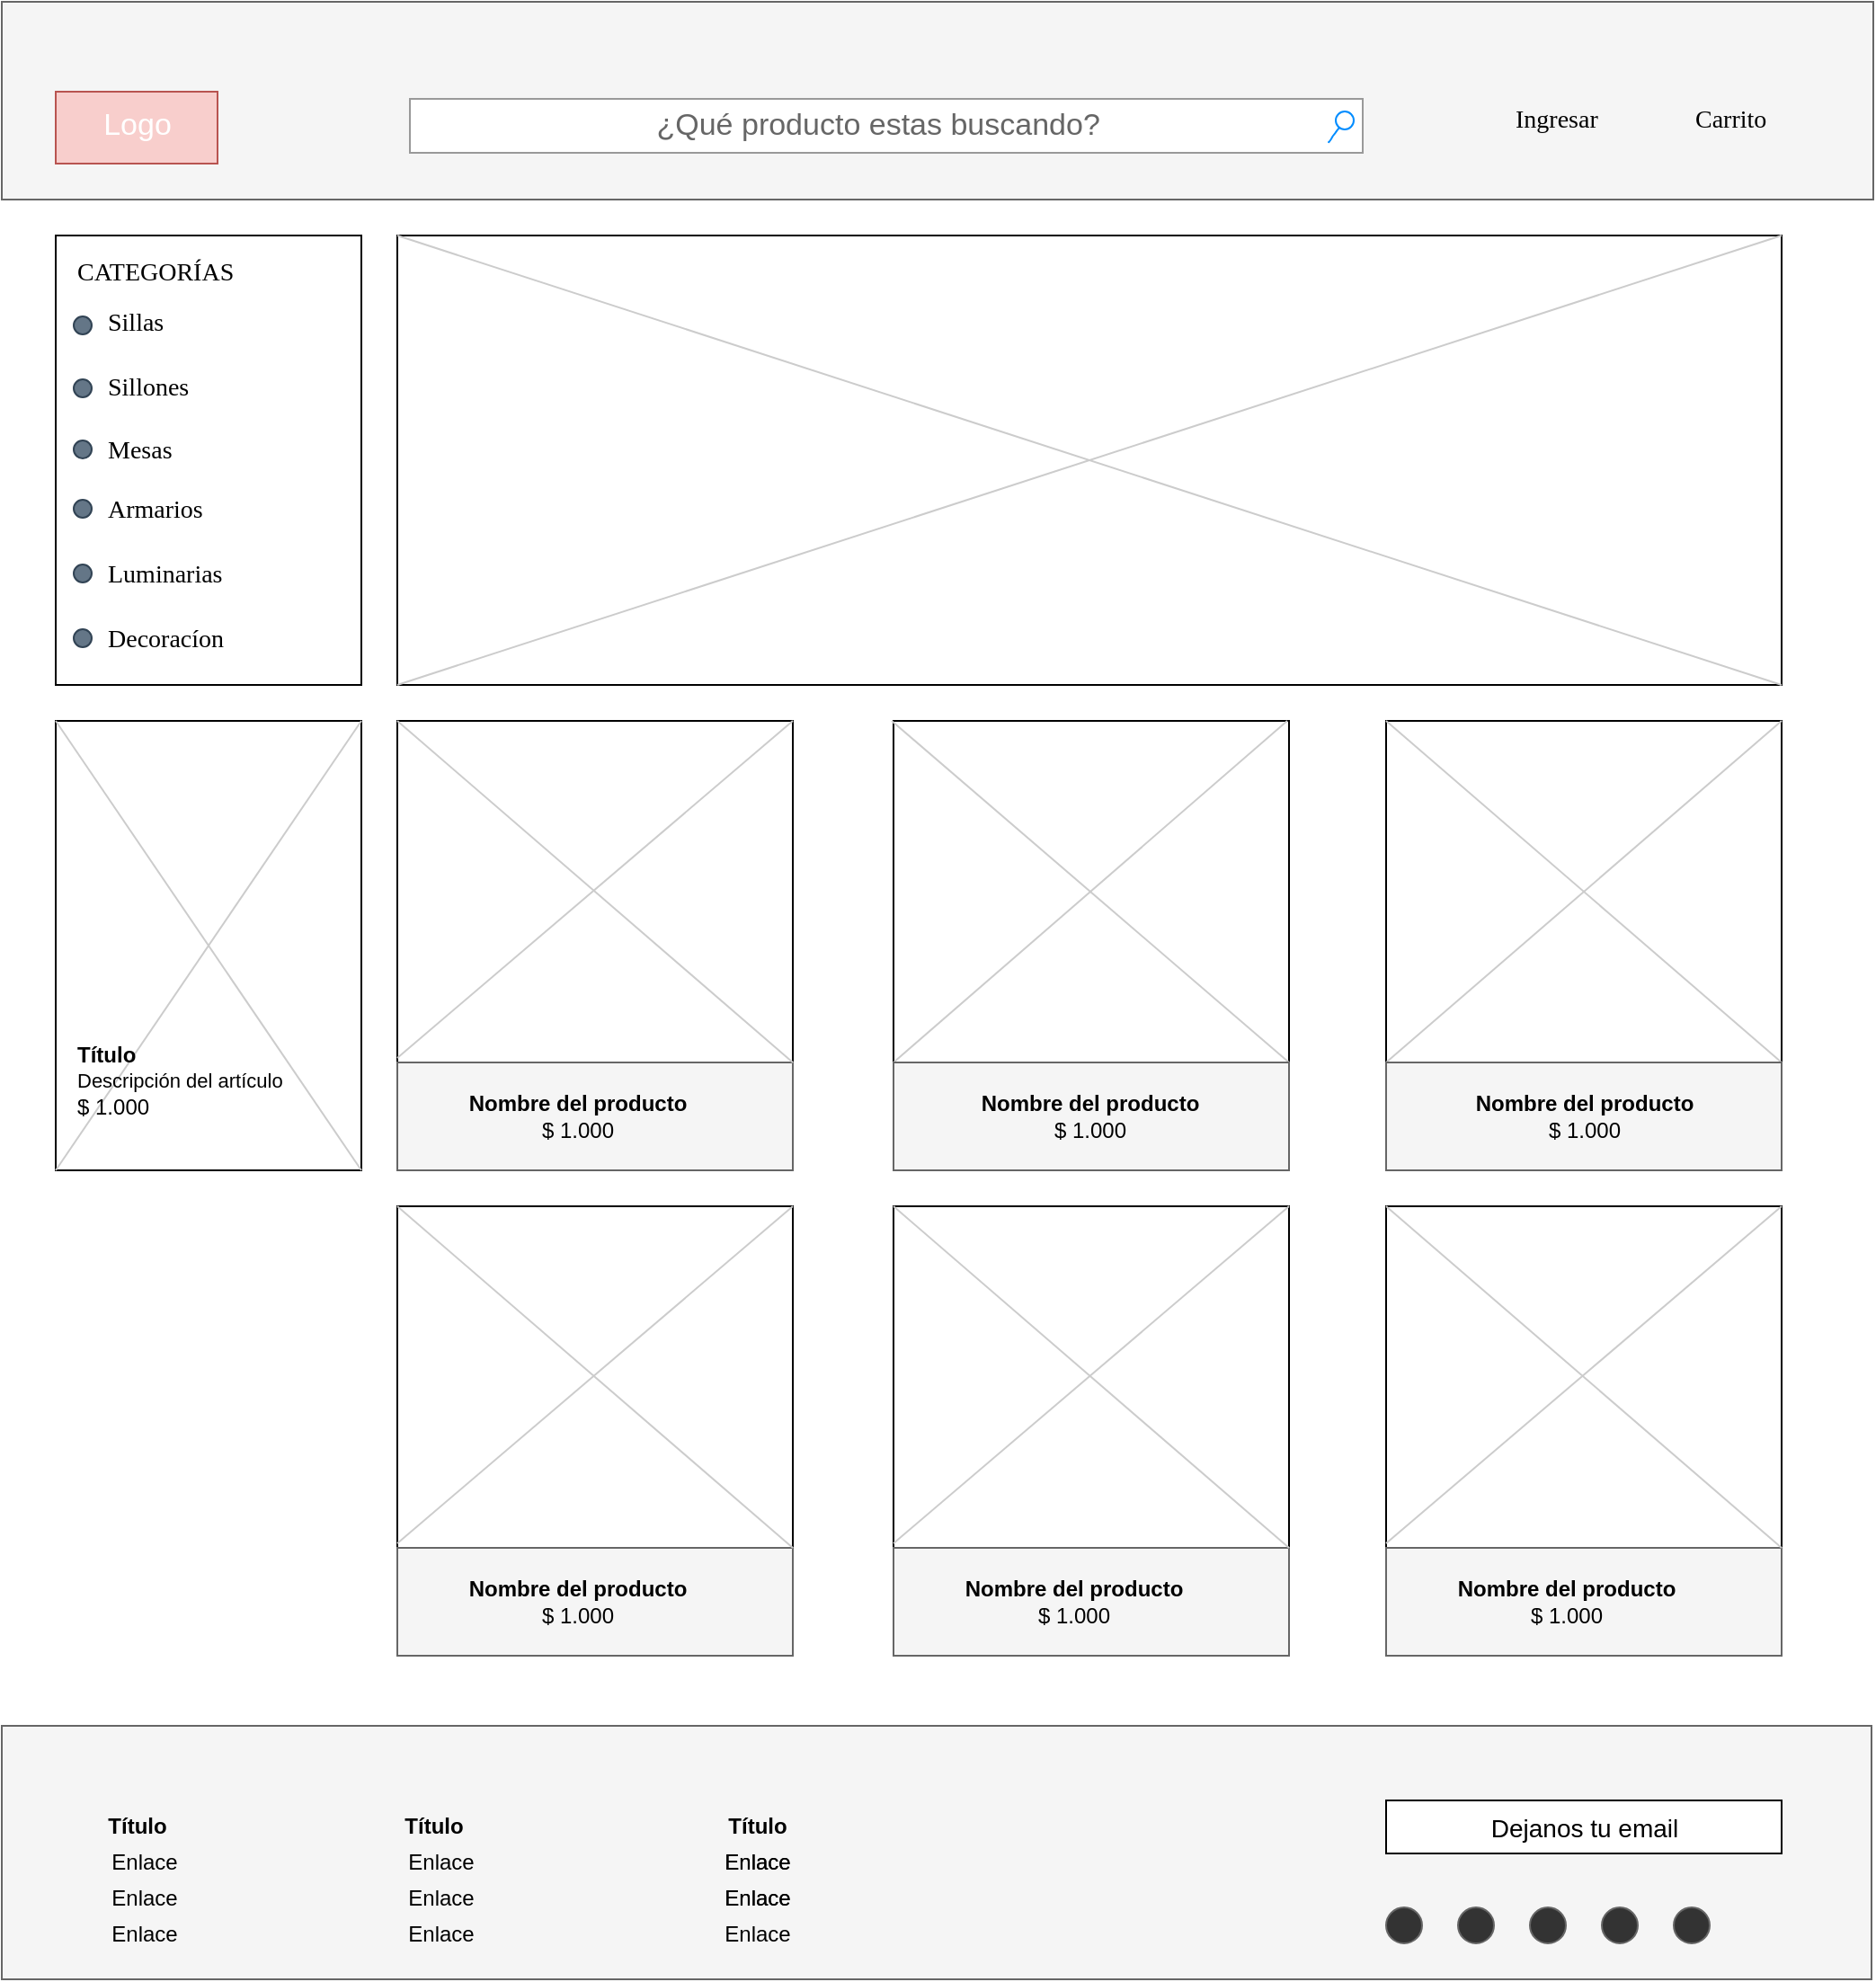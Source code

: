 <mxfile version="20.2.8" type="device"><diagram name="Page-1" id="03018318-947c-dd8e-b7a3-06fadd420f32"><mxGraphModel dx="1812" dy="868" grid="1" gridSize="10" guides="1" tooltips="1" connect="1" arrows="1" fold="1" page="1" pageScale="1" pageWidth="1100" pageHeight="850" background="none" math="0" shadow="0"><root><mxCell id="0"/><mxCell id="1" parent="0"/><mxCell id="677b7b8949515195-47" value="Feature 4" style="text;html=1;points=[];align=left;verticalAlign=top;spacingTop=-4;fontSize=14;fontFamily=Verdana" parent="1" vertex="1"><mxGeometry x="860" y="355" width="170" height="20" as="geometry"/></mxCell><mxCell id="l85HdfBtAwjqiyyk0Pi0-14" value="" style="rounded=0;whiteSpace=wrap;html=1;fillColor=#f5f5f5;fontColor=#333333;strokeColor=#666666;" vertex="1" parent="1"><mxGeometry x="40" y="20" width="1041" height="110" as="geometry"/></mxCell><mxCell id="l85HdfBtAwjqiyyk0Pi0-18" value="Ingresar" style="text;html=1;points=[];align=left;verticalAlign=top;spacingTop=-4;fontSize=14;fontFamily=Verdana" vertex="1" parent="1"><mxGeometry x="880" y="75" width="60" height="20" as="geometry"/></mxCell><mxCell id="l85HdfBtAwjqiyyk0Pi0-19" value="Carrito" style="text;html=1;points=[];align=left;verticalAlign=top;spacingTop=-4;fontSize=14;fontFamily=Verdana" vertex="1" parent="1"><mxGeometry x="980" y="75" width="60" height="20" as="geometry"/></mxCell><mxCell id="l85HdfBtAwjqiyyk0Pi0-23" value="" style="rounded=0;whiteSpace=wrap;html=1;" vertex="1" parent="1"><mxGeometry x="70" y="150" width="170" height="250" as="geometry"/></mxCell><mxCell id="l85HdfBtAwjqiyyk0Pi0-24" value="Decoracíon" style="text;html=1;points=[];align=left;verticalAlign=top;spacingTop=-4;fontSize=14;fontFamily=Verdana" vertex="1" parent="1"><mxGeometry x="97" y="364" width="170" height="20" as="geometry"/></mxCell><mxCell id="l85HdfBtAwjqiyyk0Pi0-25" value="Luminarias" style="text;html=1;points=[];align=left;verticalAlign=top;spacingTop=-4;fontSize=14;fontFamily=Verdana" vertex="1" parent="1"><mxGeometry x="97" y="328" width="170" height="20" as="geometry"/></mxCell><mxCell id="l85HdfBtAwjqiyyk0Pi0-26" value="Armarios" style="text;html=1;points=[];align=left;verticalAlign=top;spacingTop=-4;fontSize=14;fontFamily=Verdana" vertex="1" parent="1"><mxGeometry x="97" y="292" width="170" height="20" as="geometry"/></mxCell><mxCell id="l85HdfBtAwjqiyyk0Pi0-27" value="Sillones" style="text;html=1;points=[];align=left;verticalAlign=top;spacingTop=-4;fontSize=14;fontFamily=Verdana" vertex="1" parent="1"><mxGeometry x="97" y="224" width="170" height="20" as="geometry"/></mxCell><mxCell id="l85HdfBtAwjqiyyk0Pi0-28" value="Mesas" style="text;html=1;points=[];align=left;verticalAlign=top;spacingTop=-4;fontSize=14;fontFamily=Verdana" vertex="1" parent="1"><mxGeometry x="97" y="259" width="170" height="20" as="geometry"/></mxCell><mxCell id="l85HdfBtAwjqiyyk0Pi0-29" value="CATEGORÍAS" style="text;html=1;points=[];align=left;verticalAlign=top;spacingTop=-4;fontSize=14;fontFamily=Verdana" vertex="1" parent="1"><mxGeometry x="80" y="160" width="170" height="20" as="geometry"/></mxCell><mxCell id="l85HdfBtAwjqiyyk0Pi0-30" value="Sillas" style="text;html=1;points=[];align=left;verticalAlign=top;spacingTop=-4;fontSize=14;fontFamily=Verdana" vertex="1" parent="1"><mxGeometry x="97" y="188" width="170" height="20" as="geometry"/></mxCell><mxCell id="l85HdfBtAwjqiyyk0Pi0-38" value="" style="ellipse;whiteSpace=wrap;html=1;labelBackgroundColor=none;fontSize=17;fillColor=#647687;strokeColor=#314354;fontColor=#ffffff;" vertex="1" parent="1"><mxGeometry x="80" y="195" width="10" height="10" as="geometry"/></mxCell><mxCell id="l85HdfBtAwjqiyyk0Pi0-39" value="" style="ellipse;whiteSpace=wrap;html=1;labelBackgroundColor=none;fontSize=17;fillColor=#647687;strokeColor=#314354;fontColor=#ffffff;" vertex="1" parent="1"><mxGeometry x="80" y="230" width="10" height="10" as="geometry"/></mxCell><mxCell id="l85HdfBtAwjqiyyk0Pi0-40" value="" style="ellipse;whiteSpace=wrap;html=1;labelBackgroundColor=none;fontSize=17;fillColor=#647687;strokeColor=#314354;fontColor=#ffffff;" vertex="1" parent="1"><mxGeometry x="80" y="264" width="10" height="10" as="geometry"/></mxCell><mxCell id="l85HdfBtAwjqiyyk0Pi0-41" value="" style="ellipse;whiteSpace=wrap;html=1;labelBackgroundColor=none;fontSize=17;fillColor=#647687;strokeColor=#314354;fontColor=#ffffff;" vertex="1" parent="1"><mxGeometry x="80" y="297" width="10" height="10" as="geometry"/></mxCell><mxCell id="l85HdfBtAwjqiyyk0Pi0-42" value="" style="ellipse;whiteSpace=wrap;html=1;labelBackgroundColor=none;fontSize=17;fillColor=#647687;strokeColor=#314354;fontColor=#ffffff;" vertex="1" parent="1"><mxGeometry x="80" y="333" width="10" height="10" as="geometry"/></mxCell><mxCell id="l85HdfBtAwjqiyyk0Pi0-43" value="" style="ellipse;whiteSpace=wrap;html=1;labelBackgroundColor=none;fontSize=17;fillColor=#647687;strokeColor=#314354;fontColor=#ffffff;" vertex="1" parent="1"><mxGeometry x="80" y="369" width="10" height="10" as="geometry"/></mxCell><mxCell id="l85HdfBtAwjqiyyk0Pi0-45" value="" style="rounded=0;whiteSpace=wrap;html=1;fillColor=#f8cecc;strokeColor=#b85450;" vertex="1" parent="1"><mxGeometry x="70" y="70" width="90" height="40" as="geometry"/></mxCell><mxCell id="l85HdfBtAwjqiyyk0Pi0-46" value="&lt;font color=&quot;#ffffff&quot;&gt;Logo&lt;/font&gt;" style="text;html=1;resizable=0;autosize=1;align=center;verticalAlign=middle;points=[];rounded=0;fontSize=17;" vertex="1" parent="1"><mxGeometry x="85" y="74" width="60" height="30" as="geometry"/></mxCell><mxCell id="l85HdfBtAwjqiyyk0Pi0-47" value="&amp;nbsp; &amp;nbsp; &amp;nbsp; &amp;nbsp; &amp;nbsp; &amp;nbsp; &amp;nbsp; &amp;nbsp; &amp;nbsp; &amp;nbsp; &amp;nbsp; &amp;nbsp; &amp;nbsp; &amp;nbsp; ¿Qué producto estas buscando?" style="strokeWidth=1;shadow=0;dashed=0;align=center;html=1;shape=mxgraph.mockup.forms.searchBox;strokeColor=#999999;mainText=;strokeColor2=#008cff;fontColor=#666666;fontSize=17;align=left;spacingLeft=3;rounded=0;labelBackgroundColor=none;comic=1;" vertex="1" parent="1"><mxGeometry x="267" y="74" width="530" height="30" as="geometry"/></mxCell><mxCell id="l85HdfBtAwjqiyyk0Pi0-48" value="" style="rounded=0;whiteSpace=wrap;html=1;" vertex="1" parent="1"><mxGeometry x="260" y="150" width="770" height="250" as="geometry"/></mxCell><mxCell id="l85HdfBtAwjqiyyk0Pi0-49" value="" style="endArrow=none;html=1;rounded=0;entryX=0;entryY=0;entryDx=0;entryDy=0;exitX=1;exitY=1;exitDx=0;exitDy=0;strokeColor=#CCCCCC;" edge="1" parent="1" source="l85HdfBtAwjqiyyk0Pi0-48" target="l85HdfBtAwjqiyyk0Pi0-48"><mxGeometry width="50" height="50" relative="1" as="geometry"><mxPoint x="560" y="330" as="sourcePoint"/><mxPoint x="610" y="280" as="targetPoint"/></mxGeometry></mxCell><mxCell id="l85HdfBtAwjqiyyk0Pi0-51" value="" style="endArrow=none;html=1;rounded=0;entryX=1;entryY=0;entryDx=0;entryDy=0;exitX=0;exitY=1;exitDx=0;exitDy=0;strokeColor=#CCCCCC;" edge="1" parent="1" source="l85HdfBtAwjqiyyk0Pi0-48" target="l85HdfBtAwjqiyyk0Pi0-48"><mxGeometry width="50" height="50" relative="1" as="geometry"><mxPoint x="1040.0" y="410" as="sourcePoint"/><mxPoint x="270.0" y="160" as="targetPoint"/></mxGeometry></mxCell><mxCell id="l85HdfBtAwjqiyyk0Pi0-52" value="" style="rounded=0;whiteSpace=wrap;html=1;" vertex="1" parent="1"><mxGeometry x="70" y="420" width="170" height="250" as="geometry"/></mxCell><mxCell id="l85HdfBtAwjqiyyk0Pi0-53" value="" style="rounded=0;whiteSpace=wrap;html=1;" vertex="1" parent="1"><mxGeometry x="260" y="420" width="220" height="250" as="geometry"/></mxCell><mxCell id="l85HdfBtAwjqiyyk0Pi0-55" value="" style="rounded=0;whiteSpace=wrap;html=1;" vertex="1" parent="1"><mxGeometry x="536" y="420" width="220" height="250" as="geometry"/></mxCell><mxCell id="l85HdfBtAwjqiyyk0Pi0-56" value="" style="rounded=0;whiteSpace=wrap;html=1;" vertex="1" parent="1"><mxGeometry x="810" y="420" width="220" height="250" as="geometry"/></mxCell><mxCell id="l85HdfBtAwjqiyyk0Pi0-57" value="" style="endArrow=none;html=1;rounded=0;entryX=1;entryY=0;entryDx=0;entryDy=0;strokeColor=#CCCCCC;exitX=0;exitY=0.75;exitDx=0;exitDy=0;" edge="1" parent="1" source="l85HdfBtAwjqiyyk0Pi0-53" target="l85HdfBtAwjqiyyk0Pi0-53"><mxGeometry width="50" height="50" relative="1" as="geometry"><mxPoint x="320" y="600" as="sourcePoint"/><mxPoint x="980" y="348" as="targetPoint"/></mxGeometry></mxCell><mxCell id="l85HdfBtAwjqiyyk0Pi0-58" value="" style="endArrow=none;html=1;rounded=0;entryX=1;entryY=0;entryDx=0;entryDy=0;exitX=0;exitY=0;exitDx=0;exitDy=0;strokeColor=#CCCCCC;" edge="1" parent="1" source="l85HdfBtAwjqiyyk0Pi0-66"><mxGeometry width="50" height="50" relative="1" as="geometry"><mxPoint x="535" y="670" as="sourcePoint"/><mxPoint x="755" y="420" as="targetPoint"/></mxGeometry></mxCell><mxCell id="l85HdfBtAwjqiyyk0Pi0-59" value="" style="endArrow=none;html=1;rounded=0;entryX=1;entryY=0;entryDx=0;entryDy=0;exitX=0;exitY=0;exitDx=0;exitDy=0;strokeColor=#CCCCCC;" edge="1" parent="1" source="l85HdfBtAwjqiyyk0Pi0-68"><mxGeometry width="50" height="50" relative="1" as="geometry"><mxPoint x="810" y="670" as="sourcePoint"/><mxPoint x="1030" y="420" as="targetPoint"/></mxGeometry></mxCell><mxCell id="l85HdfBtAwjqiyyk0Pi0-60" value="" style="endArrow=none;html=1;rounded=0;entryX=1;entryY=0;entryDx=0;entryDy=0;exitX=0;exitY=1;exitDx=0;exitDy=0;strokeColor=#CCCCCC;" edge="1" parent="1" target="l85HdfBtAwjqiyyk0Pi0-52"><mxGeometry width="50" height="50" relative="1" as="geometry"><mxPoint x="70" y="670" as="sourcePoint"/><mxPoint x="290" y="420" as="targetPoint"/></mxGeometry></mxCell><mxCell id="l85HdfBtAwjqiyyk0Pi0-61" value="" style="endArrow=none;html=1;rounded=0;entryX=0;entryY=0;entryDx=0;entryDy=0;exitX=1;exitY=1;exitDx=0;exitDy=0;strokeColor=#CCCCCC;" edge="1" parent="1" source="l85HdfBtAwjqiyyk0Pi0-52" target="l85HdfBtAwjqiyyk0Pi0-52"><mxGeometry width="50" height="50" relative="1" as="geometry"><mxPoint x="80" y="680" as="sourcePoint"/><mxPoint x="250" y="430" as="targetPoint"/></mxGeometry></mxCell><mxCell id="l85HdfBtAwjqiyyk0Pi0-62" value="" style="endArrow=none;html=1;rounded=0;entryX=0;entryY=0;entryDx=0;entryDy=0;strokeColor=#CCCCCC;" edge="1" parent="1" source="l85HdfBtAwjqiyyk0Pi0-53"><mxGeometry width="50" height="50" relative="1" as="geometry"><mxPoint x="430" y="670" as="sourcePoint"/><mxPoint x="260" y="420" as="targetPoint"/></mxGeometry></mxCell><mxCell id="l85HdfBtAwjqiyyk0Pi0-63" value="" style="endArrow=none;html=1;rounded=0;entryX=0;entryY=0;entryDx=0;entryDy=0;exitX=1;exitY=0;exitDx=0;exitDy=0;strokeColor=#CCCCCC;startArrow=none;" edge="1" parent="1" source="l85HdfBtAwjqiyyk0Pi0-66"><mxGeometry width="50" height="50" relative="1" as="geometry"><mxPoint x="755" y="670" as="sourcePoint"/><mxPoint x="535" y="420" as="targetPoint"/></mxGeometry></mxCell><mxCell id="l85HdfBtAwjqiyyk0Pi0-64" value="" style="endArrow=none;html=1;rounded=0;entryX=0;entryY=0;entryDx=0;entryDy=0;exitX=1;exitY=0;exitDx=0;exitDy=0;strokeColor=#CCCCCC;" edge="1" parent="1" source="l85HdfBtAwjqiyyk0Pi0-68"><mxGeometry width="50" height="50" relative="1" as="geometry"><mxPoint x="1030" y="670" as="sourcePoint"/><mxPoint x="810" y="420" as="targetPoint"/></mxGeometry></mxCell><mxCell id="l85HdfBtAwjqiyyk0Pi0-65" value="" style="rounded=0;whiteSpace=wrap;html=1;fillColor=#f5f5f5;fontColor=#333333;strokeColor=#666666;" vertex="1" parent="1"><mxGeometry x="260" y="610" width="220" height="60" as="geometry"/></mxCell><mxCell id="l85HdfBtAwjqiyyk0Pi0-66" value="" style="rounded=0;whiteSpace=wrap;html=1;fillColor=#f5f5f5;fontColor=#333333;strokeColor=#666666;" vertex="1" parent="1"><mxGeometry x="536" y="610" width="220" height="60" as="geometry"/></mxCell><mxCell id="l85HdfBtAwjqiyyk0Pi0-68" value="" style="rounded=0;whiteSpace=wrap;html=1;fillColor=#f5f5f5;fontColor=#333333;strokeColor=#666666;" vertex="1" parent="1"><mxGeometry x="810" y="610" width="220" height="60" as="geometry"/></mxCell><mxCell id="l85HdfBtAwjqiyyk0Pi0-69" value="" style="endArrow=none;html=1;rounded=0;entryX=0;entryY=0;entryDx=0;entryDy=0;exitX=1;exitY=0;exitDx=0;exitDy=0;strokeColor=#CCCCCC;startArrow=none;" edge="1" parent="1" source="l85HdfBtAwjqiyyk0Pi0-65"><mxGeometry width="50" height="50" relative="1" as="geometry"><mxPoint x="481" y="610" as="sourcePoint"/><mxPoint x="260" y="420" as="targetPoint"/></mxGeometry></mxCell><mxCell id="l85HdfBtAwjqiyyk0Pi0-70" value="&lt;b&gt;Nombre del producto&lt;/b&gt;&lt;br&gt;$ 1.000" style="text;html=1;resizable=0;autosize=1;align=center;verticalAlign=middle;points=[];fillColor=none;strokeColor=none;rounded=0;" vertex="1" parent="1"><mxGeometry x="290" y="620" width="140" height="40" as="geometry"/></mxCell><mxCell id="l85HdfBtAwjqiyyk0Pi0-71" value="&lt;b&gt;Nombre del producto&lt;/b&gt;&lt;br&gt;$ 1.000" style="text;html=1;resizable=0;autosize=1;align=center;verticalAlign=middle;points=[];fillColor=none;strokeColor=none;rounded=0;" vertex="1" parent="1"><mxGeometry x="575" y="620" width="140" height="40" as="geometry"/></mxCell><mxCell id="l85HdfBtAwjqiyyk0Pi0-72" value="&lt;b&gt;Nombre del producto&lt;/b&gt;&lt;br&gt;$ 1.000" style="text;html=1;resizable=0;autosize=1;align=center;verticalAlign=middle;points=[];fillColor=none;strokeColor=none;rounded=0;" vertex="1" parent="1"><mxGeometry x="850" y="620" width="140" height="40" as="geometry"/></mxCell><mxCell id="l85HdfBtAwjqiyyk0Pi0-73" value="&lt;b&gt;Título&lt;br&gt;&lt;/b&gt;&lt;font style=&quot;font-size: 11px;&quot;&gt;Descripción del artículo&lt;/font&gt;&lt;br&gt;$ 1.000" style="text;html=1;resizable=0;autosize=1;align=left;verticalAlign=middle;points=[];fillColor=none;strokeColor=none;rounded=0;" vertex="1" parent="1"><mxGeometry x="80" y="590" width="140" height="60" as="geometry"/></mxCell><mxCell id="l85HdfBtAwjqiyyk0Pi0-75" value="" style="rounded=0;whiteSpace=wrap;html=1;" vertex="1" parent="1"><mxGeometry x="260" y="690" width="220" height="250" as="geometry"/></mxCell><mxCell id="l85HdfBtAwjqiyyk0Pi0-76" value="" style="endArrow=none;html=1;rounded=0;entryX=1;entryY=0;entryDx=0;entryDy=0;strokeColor=#CCCCCC;exitX=0;exitY=0.75;exitDx=0;exitDy=0;" edge="1" parent="1" source="l85HdfBtAwjqiyyk0Pi0-75" target="l85HdfBtAwjqiyyk0Pi0-75"><mxGeometry width="50" height="50" relative="1" as="geometry"><mxPoint x="320" y="870" as="sourcePoint"/><mxPoint x="980" y="618" as="targetPoint"/></mxGeometry></mxCell><mxCell id="l85HdfBtAwjqiyyk0Pi0-77" value="" style="endArrow=none;html=1;rounded=0;entryX=0;entryY=0;entryDx=0;entryDy=0;strokeColor=#CCCCCC;" edge="1" parent="1" source="l85HdfBtAwjqiyyk0Pi0-75"><mxGeometry width="50" height="50" relative="1" as="geometry"><mxPoint x="430" y="940" as="sourcePoint"/><mxPoint x="260" y="690" as="targetPoint"/></mxGeometry></mxCell><mxCell id="l85HdfBtAwjqiyyk0Pi0-78" value="" style="rounded=0;whiteSpace=wrap;html=1;fillColor=#f5f5f5;fontColor=#333333;strokeColor=#666666;" vertex="1" parent="1"><mxGeometry x="260" y="880" width="220" height="60" as="geometry"/></mxCell><mxCell id="l85HdfBtAwjqiyyk0Pi0-79" value="" style="endArrow=none;html=1;rounded=0;entryX=0;entryY=0;entryDx=0;entryDy=0;exitX=1;exitY=0;exitDx=0;exitDy=0;strokeColor=#CCCCCC;startArrow=none;" edge="1" parent="1" source="l85HdfBtAwjqiyyk0Pi0-78"><mxGeometry width="50" height="50" relative="1" as="geometry"><mxPoint x="481" y="880" as="sourcePoint"/><mxPoint x="260" y="690" as="targetPoint"/></mxGeometry></mxCell><mxCell id="l85HdfBtAwjqiyyk0Pi0-80" value="&lt;b&gt;Nombre del producto&lt;/b&gt;&lt;br&gt;$ 1.000" style="text;html=1;resizable=0;autosize=1;align=center;verticalAlign=middle;points=[];fillColor=none;strokeColor=none;rounded=0;" vertex="1" parent="1"><mxGeometry x="290" y="890" width="140" height="40" as="geometry"/></mxCell><mxCell id="l85HdfBtAwjqiyyk0Pi0-81" value="" style="rounded=0;whiteSpace=wrap;html=1;" vertex="1" parent="1"><mxGeometry x="536" y="690" width="220" height="250" as="geometry"/></mxCell><mxCell id="l85HdfBtAwjqiyyk0Pi0-82" value="" style="endArrow=none;html=1;rounded=0;entryX=1;entryY=0;entryDx=0;entryDy=0;strokeColor=#CCCCCC;exitX=0;exitY=0.75;exitDx=0;exitDy=0;" edge="1" parent="1" source="l85HdfBtAwjqiyyk0Pi0-81" target="l85HdfBtAwjqiyyk0Pi0-81"><mxGeometry width="50" height="50" relative="1" as="geometry"><mxPoint x="596" y="870" as="sourcePoint"/><mxPoint x="1256" y="618" as="targetPoint"/></mxGeometry></mxCell><mxCell id="l85HdfBtAwjqiyyk0Pi0-83" value="" style="endArrow=none;html=1;rounded=0;entryX=0;entryY=0;entryDx=0;entryDy=0;strokeColor=#CCCCCC;" edge="1" parent="1" source="l85HdfBtAwjqiyyk0Pi0-81"><mxGeometry width="50" height="50" relative="1" as="geometry"><mxPoint x="706" y="940" as="sourcePoint"/><mxPoint x="536" y="690" as="targetPoint"/></mxGeometry></mxCell><mxCell id="l85HdfBtAwjqiyyk0Pi0-84" value="" style="rounded=0;whiteSpace=wrap;html=1;fillColor=#f5f5f5;fontColor=#333333;strokeColor=#666666;" vertex="1" parent="1"><mxGeometry x="536" y="880" width="220" height="60" as="geometry"/></mxCell><mxCell id="l85HdfBtAwjqiyyk0Pi0-85" value="" style="endArrow=none;html=1;rounded=0;entryX=0;entryY=0;entryDx=0;entryDy=0;exitX=1;exitY=0;exitDx=0;exitDy=0;strokeColor=#CCCCCC;startArrow=none;" edge="1" parent="1" source="l85HdfBtAwjqiyyk0Pi0-84"><mxGeometry width="50" height="50" relative="1" as="geometry"><mxPoint x="757" y="880" as="sourcePoint"/><mxPoint x="536" y="690" as="targetPoint"/></mxGeometry></mxCell><mxCell id="l85HdfBtAwjqiyyk0Pi0-86" value="&lt;b&gt;Nombre del producto&lt;/b&gt;&lt;br&gt;$ 1.000" style="text;html=1;resizable=0;autosize=1;align=center;verticalAlign=middle;points=[];fillColor=none;strokeColor=none;rounded=0;" vertex="1" parent="1"><mxGeometry x="566" y="890" width="140" height="40" as="geometry"/></mxCell><mxCell id="l85HdfBtAwjqiyyk0Pi0-87" value="" style="rounded=0;whiteSpace=wrap;html=1;" vertex="1" parent="1"><mxGeometry x="810" y="690" width="220" height="250" as="geometry"/></mxCell><mxCell id="l85HdfBtAwjqiyyk0Pi0-88" value="" style="endArrow=none;html=1;rounded=0;entryX=1;entryY=0;entryDx=0;entryDy=0;strokeColor=#CCCCCC;exitX=0;exitY=0.75;exitDx=0;exitDy=0;" edge="1" parent="1" source="l85HdfBtAwjqiyyk0Pi0-87" target="l85HdfBtAwjqiyyk0Pi0-87"><mxGeometry width="50" height="50" relative="1" as="geometry"><mxPoint x="870" y="870" as="sourcePoint"/><mxPoint x="1530" y="618" as="targetPoint"/></mxGeometry></mxCell><mxCell id="l85HdfBtAwjqiyyk0Pi0-89" value="" style="endArrow=none;html=1;rounded=0;entryX=0;entryY=0;entryDx=0;entryDy=0;strokeColor=#CCCCCC;" edge="1" parent="1" source="l85HdfBtAwjqiyyk0Pi0-87"><mxGeometry width="50" height="50" relative="1" as="geometry"><mxPoint x="980" y="940" as="sourcePoint"/><mxPoint x="810" y="690" as="targetPoint"/></mxGeometry></mxCell><mxCell id="l85HdfBtAwjqiyyk0Pi0-90" value="" style="rounded=0;whiteSpace=wrap;html=1;fillColor=#f5f5f5;fontColor=#333333;strokeColor=#666666;" vertex="1" parent="1"><mxGeometry x="810" y="880" width="220" height="60" as="geometry"/></mxCell><mxCell id="l85HdfBtAwjqiyyk0Pi0-91" value="" style="endArrow=none;html=1;rounded=0;entryX=0;entryY=0;entryDx=0;entryDy=0;exitX=1;exitY=0;exitDx=0;exitDy=0;strokeColor=#CCCCCC;startArrow=none;" edge="1" parent="1" source="l85HdfBtAwjqiyyk0Pi0-90"><mxGeometry width="50" height="50" relative="1" as="geometry"><mxPoint x="1031" y="880" as="sourcePoint"/><mxPoint x="810" y="690" as="targetPoint"/></mxGeometry></mxCell><mxCell id="l85HdfBtAwjqiyyk0Pi0-92" value="&lt;b&gt;Nombre del producto&lt;/b&gt;&lt;br&gt;$ 1.000" style="text;html=1;resizable=0;autosize=1;align=center;verticalAlign=middle;points=[];fillColor=none;strokeColor=none;rounded=0;" vertex="1" parent="1"><mxGeometry x="840" y="890" width="140" height="40" as="geometry"/></mxCell><mxCell id="l85HdfBtAwjqiyyk0Pi0-93" value="" style="rounded=0;whiteSpace=wrap;html=1;fillColor=#f5f5f5;fontColor=#333333;strokeColor=#666666;" vertex="1" parent="1"><mxGeometry x="40" y="979" width="1040" height="141" as="geometry"/></mxCell><mxCell id="l85HdfBtAwjqiyyk0Pi0-94" value="&lt;b&gt;Título&lt;/b&gt;" style="text;html=1;resizable=0;autosize=1;align=center;verticalAlign=middle;points=[];fillColor=none;strokeColor=none;rounded=0;" vertex="1" parent="1"><mxGeometry x="85" y="1020" width="60" height="30" as="geometry"/></mxCell><mxCell id="l85HdfBtAwjqiyyk0Pi0-95" value="&lt;b&gt;Título&lt;/b&gt;" style="text;html=1;resizable=0;autosize=1;align=center;verticalAlign=middle;points=[];fillColor=none;strokeColor=none;rounded=0;" vertex="1" parent="1"><mxGeometry x="250" y="1020" width="60" height="30" as="geometry"/></mxCell><mxCell id="l85HdfBtAwjqiyyk0Pi0-96" value="&lt;b&gt;Título&lt;/b&gt;" style="text;html=1;resizable=0;autosize=1;align=center;verticalAlign=middle;points=[];fillColor=none;strokeColor=none;rounded=0;" vertex="1" parent="1"><mxGeometry x="430" y="1020" width="60" height="30" as="geometry"/></mxCell><mxCell id="l85HdfBtAwjqiyyk0Pi0-97" value="Enlace" style="text;html=1;resizable=0;autosize=1;align=center;verticalAlign=middle;points=[];fillColor=none;strokeColor=none;rounded=0;" vertex="1" parent="1"><mxGeometry x="89" y="1040" width="60" height="30" as="geometry"/></mxCell><mxCell id="l85HdfBtAwjqiyyk0Pi0-98" value="Enlace" style="text;html=1;resizable=0;autosize=1;align=center;verticalAlign=middle;points=[];fillColor=none;strokeColor=none;rounded=0;" vertex="1" parent="1"><mxGeometry x="89" y="1060" width="60" height="30" as="geometry"/></mxCell><mxCell id="l85HdfBtAwjqiyyk0Pi0-99" value="Enlace" style="text;html=1;resizable=0;autosize=1;align=center;verticalAlign=middle;points=[];fillColor=none;strokeColor=none;rounded=0;" vertex="1" parent="1"><mxGeometry x="89" y="1080" width="60" height="30" as="geometry"/></mxCell><mxCell id="l85HdfBtAwjqiyyk0Pi0-100" value="Enlace" style="text;html=1;resizable=0;autosize=1;align=center;verticalAlign=middle;points=[];fillColor=none;strokeColor=none;rounded=0;" vertex="1" parent="1"><mxGeometry x="254" y="1040" width="60" height="30" as="geometry"/></mxCell><mxCell id="l85HdfBtAwjqiyyk0Pi0-101" value="Enlace" style="text;html=1;resizable=0;autosize=1;align=center;verticalAlign=middle;points=[];fillColor=none;strokeColor=none;rounded=0;" vertex="1" parent="1"><mxGeometry x="254" y="1060" width="60" height="30" as="geometry"/></mxCell><mxCell id="l85HdfBtAwjqiyyk0Pi0-102" value="Enlace" style="text;html=1;resizable=0;autosize=1;align=center;verticalAlign=middle;points=[];fillColor=none;strokeColor=none;rounded=0;" vertex="1" parent="1"><mxGeometry x="254" y="1080" width="60" height="30" as="geometry"/></mxCell><mxCell id="l85HdfBtAwjqiyyk0Pi0-103" value="Enlace" style="text;html=1;resizable=0;autosize=1;align=center;verticalAlign=middle;points=[];fillColor=none;strokeColor=none;rounded=0;" vertex="1" parent="1"><mxGeometry x="430" y="1040" width="60" height="30" as="geometry"/></mxCell><mxCell id="l85HdfBtAwjqiyyk0Pi0-104" value="Enlace" style="text;html=1;resizable=0;autosize=1;align=center;verticalAlign=middle;points=[];fillColor=none;strokeColor=none;rounded=0;" vertex="1" parent="1"><mxGeometry x="430" y="1060" width="60" height="30" as="geometry"/></mxCell><mxCell id="l85HdfBtAwjqiyyk0Pi0-105" value="Enlace" style="text;html=1;resizable=0;autosize=1;align=center;verticalAlign=middle;points=[];fillColor=none;strokeColor=none;rounded=0;" vertex="1" parent="1"><mxGeometry x="430" y="1080" width="60" height="30" as="geometry"/></mxCell><mxCell id="l85HdfBtAwjqiyyk0Pi0-113" value="Enlace" style="text;html=1;resizable=0;autosize=1;align=center;verticalAlign=middle;points=[];fillColor=none;strokeColor=none;rounded=0;" vertex="1" parent="1"><mxGeometry x="430" y="1060" width="60" height="30" as="geometry"/></mxCell><mxCell id="l85HdfBtAwjqiyyk0Pi0-114" value="Enlace" style="text;html=1;resizable=0;autosize=1;align=center;verticalAlign=middle;points=[];fillColor=none;strokeColor=none;rounded=0;" vertex="1" parent="1"><mxGeometry x="430" y="1040" width="60" height="30" as="geometry"/></mxCell><mxCell id="l85HdfBtAwjqiyyk0Pi0-116" value="" style="rounded=0;whiteSpace=wrap;html=1;" vertex="1" parent="1"><mxGeometry x="810" y="1020.5" width="220" height="29.5" as="geometry"/></mxCell><mxCell id="l85HdfBtAwjqiyyk0Pi0-117" value="&lt;font style=&quot;font-size: 14px;&quot;&gt;Dejanos tu email&lt;/font&gt;" style="text;html=1;resizable=0;autosize=1;align=center;verticalAlign=middle;points=[];fillColor=none;strokeColor=none;rounded=0;fontSize=11;" vertex="1" parent="1"><mxGeometry x="855" y="1020.5" width="130" height="30" as="geometry"/></mxCell><mxCell id="l85HdfBtAwjqiyyk0Pi0-118" value="" style="ellipse;whiteSpace=wrap;html=1;aspect=fixed;fontSize=14;fillColor=#333333;fontColor=#333333;strokeColor=#666666;" vertex="1" parent="1"><mxGeometry x="810" y="1080" width="20" height="20" as="geometry"/></mxCell><mxCell id="l85HdfBtAwjqiyyk0Pi0-120" value="" style="ellipse;whiteSpace=wrap;html=1;aspect=fixed;fontSize=14;fillColor=#333333;fontColor=#333333;strokeColor=#666666;" vertex="1" parent="1"><mxGeometry x="850" y="1080" width="20" height="20" as="geometry"/></mxCell><mxCell id="l85HdfBtAwjqiyyk0Pi0-121" value="" style="ellipse;whiteSpace=wrap;html=1;aspect=fixed;fontSize=14;fillColor=#333333;fontColor=#333333;strokeColor=#666666;" vertex="1" parent="1"><mxGeometry x="890" y="1080" width="20" height="20" as="geometry"/></mxCell><mxCell id="l85HdfBtAwjqiyyk0Pi0-122" value="" style="ellipse;whiteSpace=wrap;html=1;aspect=fixed;fontSize=14;fillColor=#333333;fontColor=#333333;strokeColor=#666666;" vertex="1" parent="1"><mxGeometry x="930" y="1080" width="20" height="20" as="geometry"/></mxCell><mxCell id="l85HdfBtAwjqiyyk0Pi0-123" value="" style="ellipse;whiteSpace=wrap;html=1;aspect=fixed;fontSize=14;fillColor=#333333;fontColor=#333333;strokeColor=#666666;" vertex="1" parent="1"><mxGeometry x="970" y="1080" width="20" height="20" as="geometry"/></mxCell></root></mxGraphModel></diagram></mxfile>